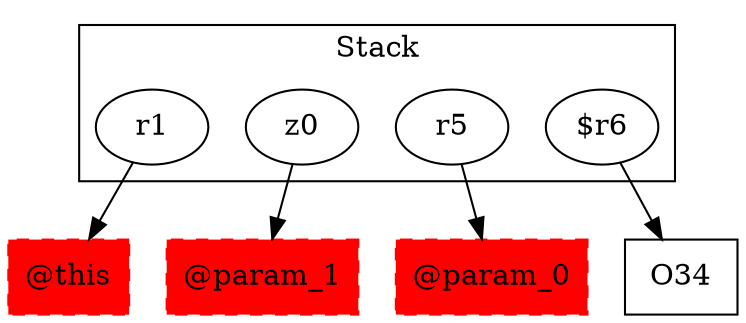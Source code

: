 digraph sample {
  rankDir="LR";
  subgraph cluster_0 {
    label="Stack"
    "r1"; "z0"; "r5"; "$r6"; 
  }
  "r1" -> { "@this"[shape=box]};
  "z0" -> { "@param_1"[shape=box]};
  "r5" -> { "@param_0"[shape=box]};
  "$r6" -> { O34[shape=box]};
  "@this"[shape=box, style="filled,dashed"];
  "@param_0"[shape=box, style="filled,dashed"];
  "@param_1"[shape=box, style="filled,dashed"];
  "@this"[color="red"];
  "@param_0"[color="red"];
  "@param_1"[color="red"];
}
